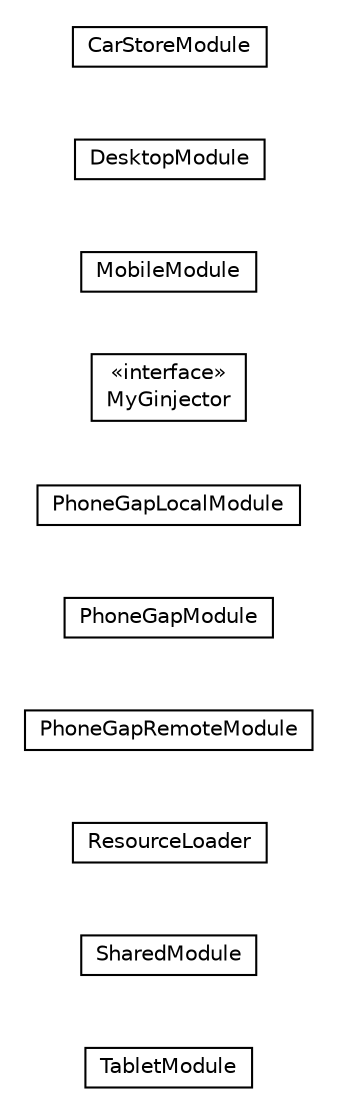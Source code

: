 #!/usr/local/bin/dot
#
# Class diagram 
# Generated by UMLGraph version R5_6-24-gf6e263 (http://www.umlgraph.org/)
#

digraph G {
	edge [fontname="Helvetica",fontsize=10,labelfontname="Helvetica",labelfontsize=10];
	node [fontname="Helvetica",fontsize=10,shape=plaintext];
	nodesep=0.25;
	ranksep=0.5;
	rankdir=LR;
	// com.gwtplatform.carstore.client.gin.TabletModule
	c44600 [label=<<table title="com.gwtplatform.carstore.client.gin.TabletModule" border="0" cellborder="1" cellspacing="0" cellpadding="2" port="p" href="./TabletModule.html">
		<tr><td><table border="0" cellspacing="0" cellpadding="1">
<tr><td align="center" balign="center"> TabletModule </td></tr>
		</table></td></tr>
		</table>>, URL="./TabletModule.html", fontname="Helvetica", fontcolor="black", fontsize=10.0];
	// com.gwtplatform.carstore.client.gin.SharedModule
	c44601 [label=<<table title="com.gwtplatform.carstore.client.gin.SharedModule" border="0" cellborder="1" cellspacing="0" cellpadding="2" port="p" href="./SharedModule.html">
		<tr><td><table border="0" cellspacing="0" cellpadding="1">
<tr><td align="center" balign="center"> SharedModule </td></tr>
		</table></td></tr>
		</table>>, URL="./SharedModule.html", fontname="Helvetica", fontcolor="black", fontsize=10.0];
	// com.gwtplatform.carstore.client.gin.ResourceLoader
	c44602 [label=<<table title="com.gwtplatform.carstore.client.gin.ResourceLoader" border="0" cellborder="1" cellspacing="0" cellpadding="2" port="p" href="./ResourceLoader.html">
		<tr><td><table border="0" cellspacing="0" cellpadding="1">
<tr><td align="center" balign="center"> ResourceLoader </td></tr>
		</table></td></tr>
		</table>>, URL="./ResourceLoader.html", fontname="Helvetica", fontcolor="black", fontsize=10.0];
	// com.gwtplatform.carstore.client.gin.PhoneGapRemoteModule
	c44603 [label=<<table title="com.gwtplatform.carstore.client.gin.PhoneGapRemoteModule" border="0" cellborder="1" cellspacing="0" cellpadding="2" port="p" href="./PhoneGapRemoteModule.html">
		<tr><td><table border="0" cellspacing="0" cellpadding="1">
<tr><td align="center" balign="center"> PhoneGapRemoteModule </td></tr>
		</table></td></tr>
		</table>>, URL="./PhoneGapRemoteModule.html", fontname="Helvetica", fontcolor="black", fontsize=10.0];
	// com.gwtplatform.carstore.client.gin.PhoneGapModule
	c44604 [label=<<table title="com.gwtplatform.carstore.client.gin.PhoneGapModule" border="0" cellborder="1" cellspacing="0" cellpadding="2" port="p" href="./PhoneGapModule.html">
		<tr><td><table border="0" cellspacing="0" cellpadding="1">
<tr><td align="center" balign="center"> PhoneGapModule </td></tr>
		</table></td></tr>
		</table>>, URL="./PhoneGapModule.html", fontname="Helvetica", fontcolor="black", fontsize=10.0];
	// com.gwtplatform.carstore.client.gin.PhoneGapLocalModule
	c44605 [label=<<table title="com.gwtplatform.carstore.client.gin.PhoneGapLocalModule" border="0" cellborder="1" cellspacing="0" cellpadding="2" port="p" href="./PhoneGapLocalModule.html">
		<tr><td><table border="0" cellspacing="0" cellpadding="1">
<tr><td align="center" balign="center"> PhoneGapLocalModule </td></tr>
		</table></td></tr>
		</table>>, URL="./PhoneGapLocalModule.html", fontname="Helvetica", fontcolor="black", fontsize=10.0];
	// com.gwtplatform.carstore.client.gin.MyGinjector
	c44606 [label=<<table title="com.gwtplatform.carstore.client.gin.MyGinjector" border="0" cellborder="1" cellspacing="0" cellpadding="2" port="p" href="./MyGinjector.html">
		<tr><td><table border="0" cellspacing="0" cellpadding="1">
<tr><td align="center" balign="center"> &#171;interface&#187; </td></tr>
<tr><td align="center" balign="center"> MyGinjector </td></tr>
		</table></td></tr>
		</table>>, URL="./MyGinjector.html", fontname="Helvetica", fontcolor="black", fontsize=10.0];
	// com.gwtplatform.carstore.client.gin.MobileModule
	c44607 [label=<<table title="com.gwtplatform.carstore.client.gin.MobileModule" border="0" cellborder="1" cellspacing="0" cellpadding="2" port="p" href="./MobileModule.html">
		<tr><td><table border="0" cellspacing="0" cellpadding="1">
<tr><td align="center" balign="center"> MobileModule </td></tr>
		</table></td></tr>
		</table>>, URL="./MobileModule.html", fontname="Helvetica", fontcolor="black", fontsize=10.0];
	// com.gwtplatform.carstore.client.gin.DesktopModule
	c44608 [label=<<table title="com.gwtplatform.carstore.client.gin.DesktopModule" border="0" cellborder="1" cellspacing="0" cellpadding="2" port="p" href="./DesktopModule.html">
		<tr><td><table border="0" cellspacing="0" cellpadding="1">
<tr><td align="center" balign="center"> DesktopModule </td></tr>
		</table></td></tr>
		</table>>, URL="./DesktopModule.html", fontname="Helvetica", fontcolor="black", fontsize=10.0];
	// com.gwtplatform.carstore.client.gin.CarStoreModule
	c44609 [label=<<table title="com.gwtplatform.carstore.client.gin.CarStoreModule" border="0" cellborder="1" cellspacing="0" cellpadding="2" port="p" href="./CarStoreModule.html">
		<tr><td><table border="0" cellspacing="0" cellpadding="1">
<tr><td align="center" balign="center"> CarStoreModule </td></tr>
		</table></td></tr>
		</table>>, URL="./CarStoreModule.html", fontname="Helvetica", fontcolor="black", fontsize=10.0];
}

